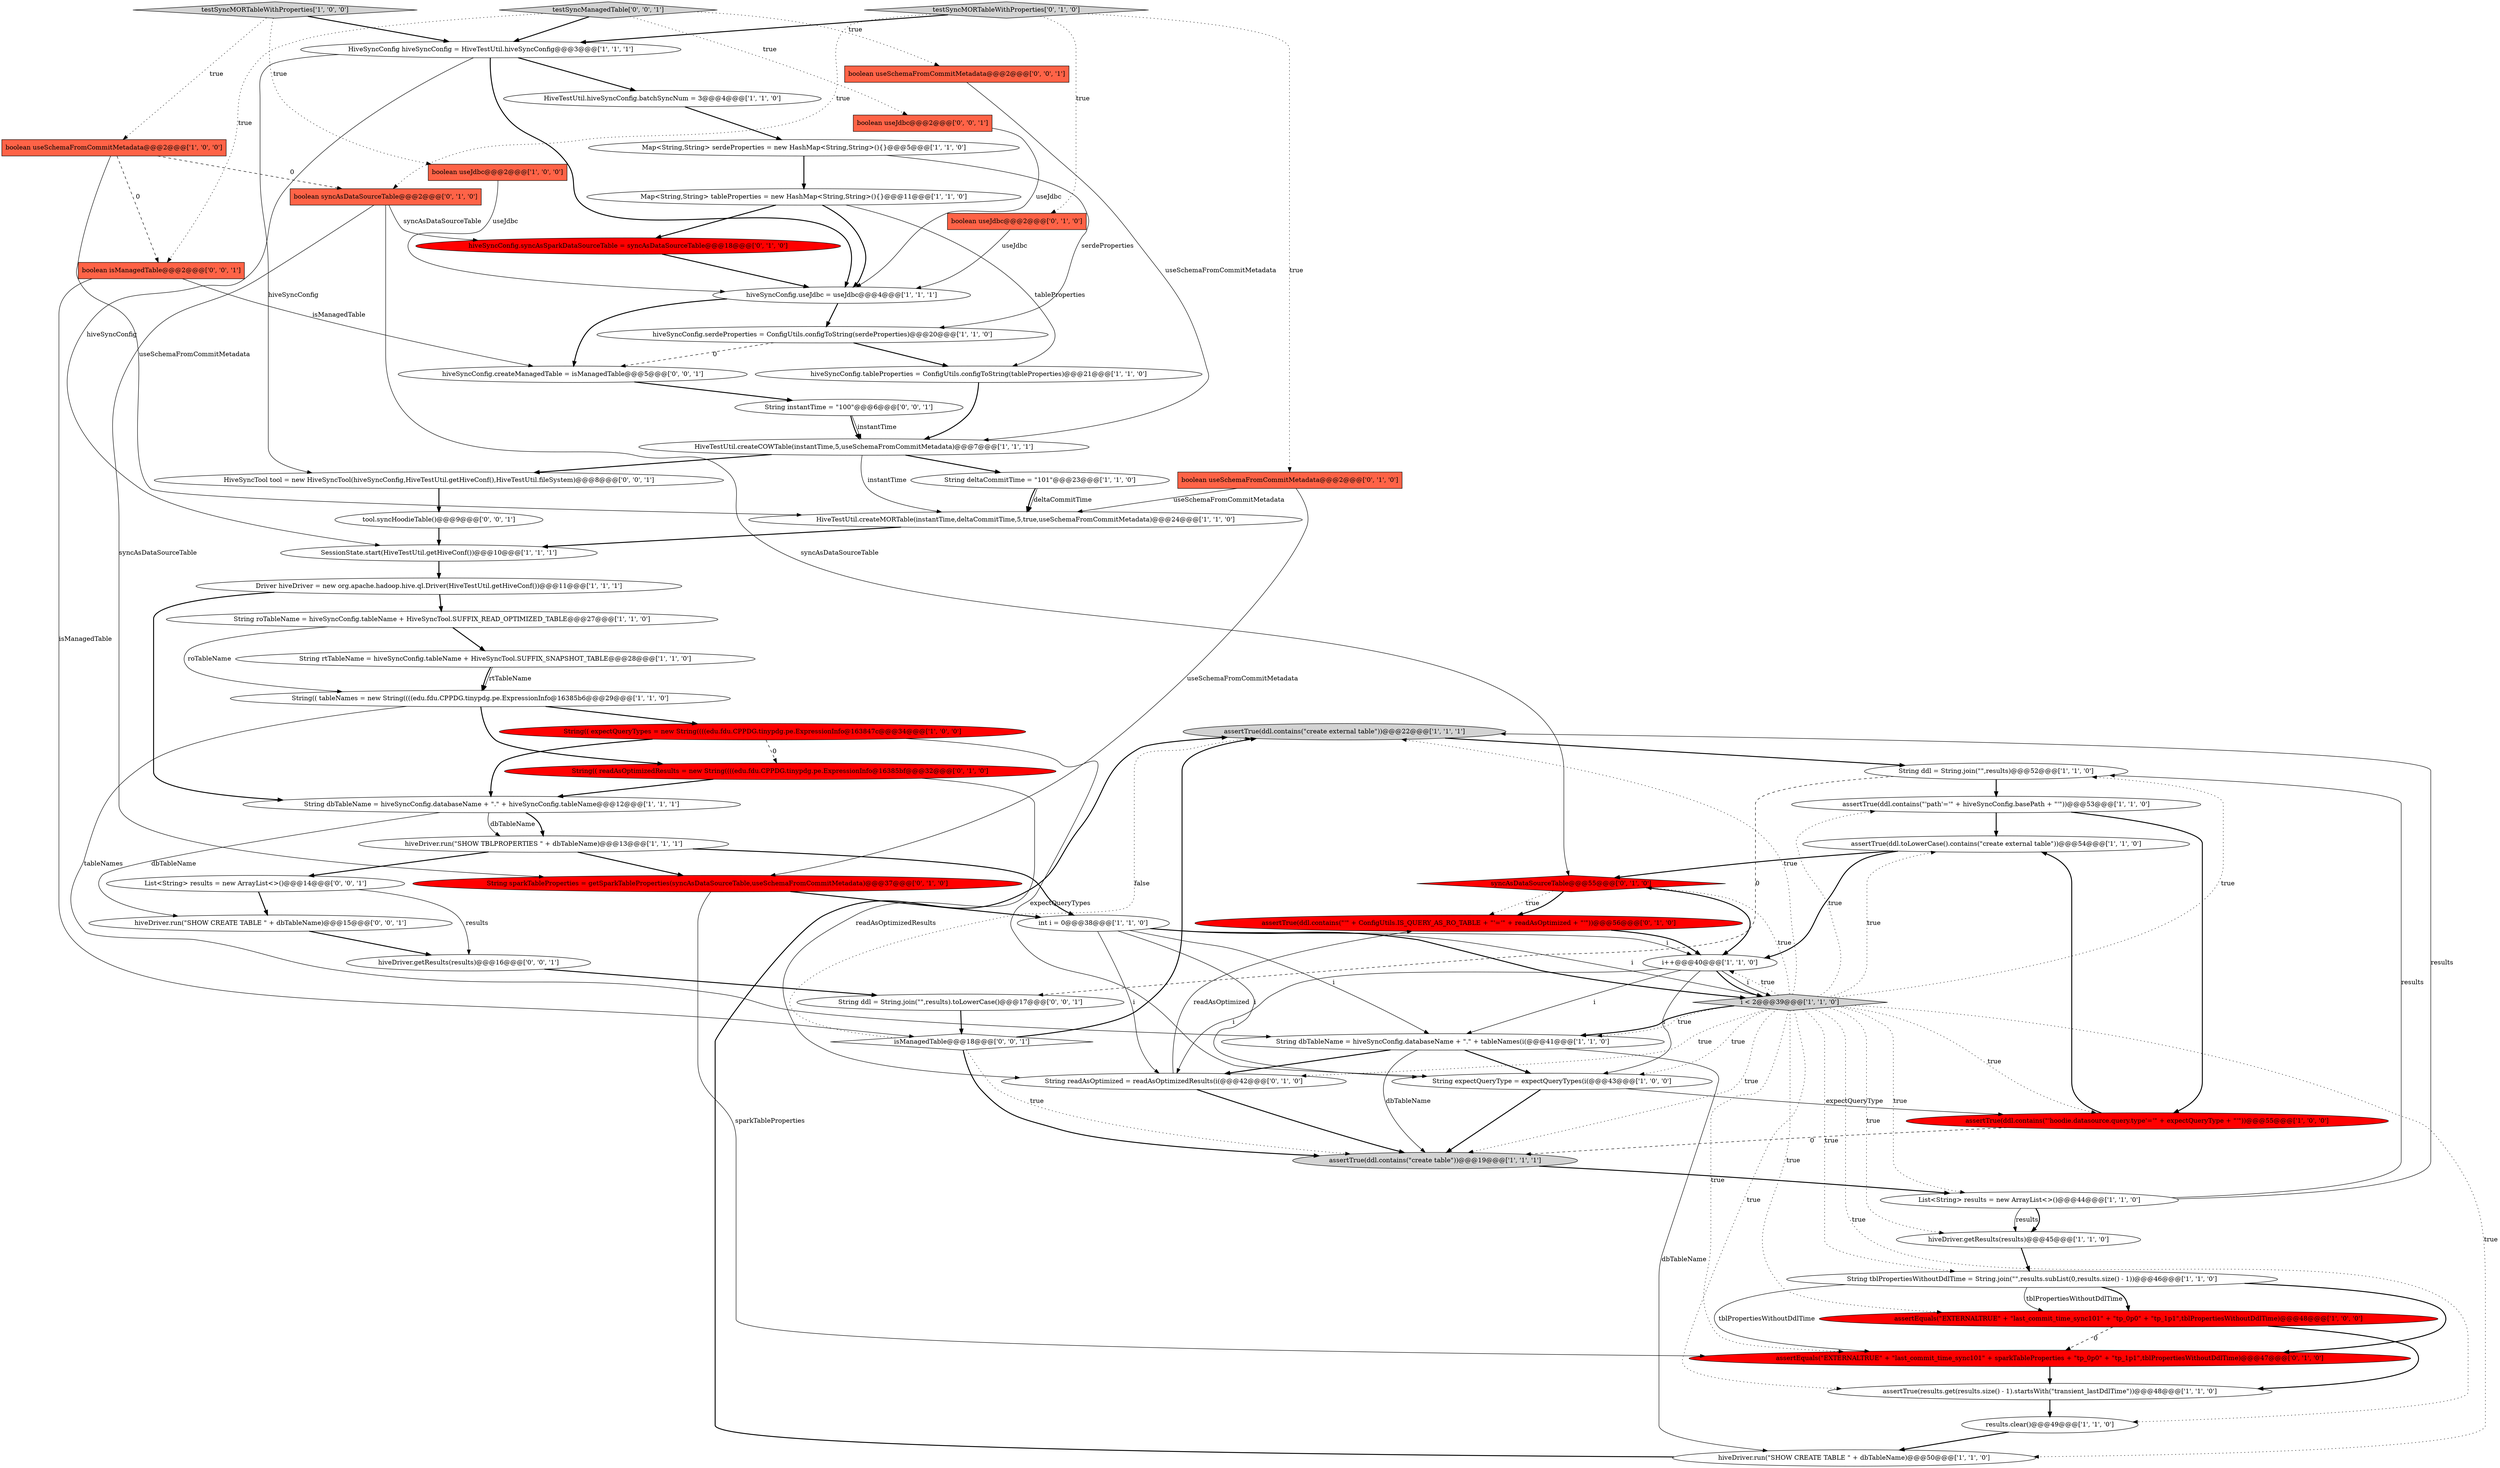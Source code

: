 digraph {
19 [style = filled, label = "assertTrue(ddl.contains(\"create external table\"))@@@22@@@['1', '1', '1']", fillcolor = lightgray, shape = ellipse image = "AAA0AAABBB1BBB"];
0 [style = filled, label = "boolean useJdbc@@@2@@@['1', '0', '0']", fillcolor = tomato, shape = box image = "AAA0AAABBB1BBB"];
21 [style = filled, label = "String dbTableName = hiveSyncConfig.databaseName + \".\" + tableNames(i(@@@41@@@['1', '1', '0']", fillcolor = white, shape = ellipse image = "AAA0AAABBB1BBB"];
33 [style = filled, label = "HiveTestUtil.hiveSyncConfig.batchSyncNum = 3@@@4@@@['1', '1', '0']", fillcolor = white, shape = ellipse image = "AAA0AAABBB1BBB"];
44 [style = filled, label = "assertEquals(\"EXTERNALTRUE\" + \"last_commit_time_sync101\" + sparkTableProperties + \"tp_0p0\" + \"tp_1p1\",tblPropertiesWithoutDdlTime)@@@47@@@['0', '1', '0']", fillcolor = red, shape = ellipse image = "AAA1AAABBB2BBB"];
45 [style = filled, label = "String readAsOptimized = readAsOptimizedResults(i(@@@42@@@['0', '1', '0']", fillcolor = white, shape = ellipse image = "AAA0AAABBB2BBB"];
43 [style = filled, label = "boolean syncAsDataSourceTable@@@2@@@['0', '1', '0']", fillcolor = tomato, shape = box image = "AAA1AAABBB2BBB"];
14 [style = filled, label = "SessionState.start(HiveTestUtil.getHiveConf())@@@10@@@['1', '1', '1']", fillcolor = white, shape = ellipse image = "AAA0AAABBB1BBB"];
62 [style = filled, label = "String ddl = String.join(\"\",results).toLowerCase()@@@17@@@['0', '0', '1']", fillcolor = white, shape = ellipse image = "AAA0AAABBB3BBB"];
48 [style = filled, label = "String sparkTableProperties = getSparkTableProperties(syncAsDataSourceTable,useSchemaFromCommitMetadata)@@@37@@@['0', '1', '0']", fillcolor = red, shape = ellipse image = "AAA1AAABBB2BBB"];
52 [style = filled, label = "testSyncManagedTable['0', '0', '1']", fillcolor = lightgray, shape = diamond image = "AAA0AAABBB3BBB"];
61 [style = filled, label = "tool.syncHoodieTable()@@@9@@@['0', '0', '1']", fillcolor = white, shape = ellipse image = "AAA0AAABBB3BBB"];
57 [style = filled, label = "hiveDriver.run(\"SHOW CREATE TABLE \" + dbTableName)@@@15@@@['0', '0', '1']", fillcolor = white, shape = ellipse image = "AAA0AAABBB3BBB"];
10 [style = filled, label = "assertTrue(ddl.contains(\"'path'='\" + hiveSyncConfig.basePath + \"'\"))@@@53@@@['1', '1', '0']", fillcolor = white, shape = ellipse image = "AAA0AAABBB1BBB"];
41 [style = filled, label = "syncAsDataSourceTable@@@55@@@['0', '1', '0']", fillcolor = red, shape = diamond image = "AAA1AAABBB2BBB"];
24 [style = filled, label = "assertTrue(ddl.toLowerCase().contains(\"create external table\"))@@@54@@@['1', '1', '0']", fillcolor = white, shape = ellipse image = "AAA0AAABBB1BBB"];
11 [style = filled, label = "Map<String,String> serdeProperties = new HashMap<String,String>(){}@@@5@@@['1', '1', '0']", fillcolor = white, shape = ellipse image = "AAA0AAABBB1BBB"];
12 [style = filled, label = "hiveDriver.run(\"SHOW CREATE TABLE \" + dbTableName)@@@50@@@['1', '1', '0']", fillcolor = white, shape = ellipse image = "AAA0AAABBB1BBB"];
51 [style = filled, label = "HiveSyncTool tool = new HiveSyncTool(hiveSyncConfig,HiveTestUtil.getHiveConf(),HiveTestUtil.fileSystem)@@@8@@@['0', '0', '1']", fillcolor = white, shape = ellipse image = "AAA0AAABBB3BBB"];
23 [style = filled, label = "hiveDriver.getResults(results)@@@45@@@['1', '1', '0']", fillcolor = white, shape = ellipse image = "AAA0AAABBB1BBB"];
5 [style = filled, label = "hiveSyncConfig.useJdbc = useJdbc@@@4@@@['1', '1', '1']", fillcolor = white, shape = ellipse image = "AAA0AAABBB1BBB"];
49 [style = filled, label = "assertTrue(ddl.contains(\"'\" + ConfigUtils.IS_QUERY_AS_RO_TABLE + \"'='\" + readAsOptimized + \"'\"))@@@56@@@['0', '1', '0']", fillcolor = red, shape = ellipse image = "AAA1AAABBB2BBB"];
54 [style = filled, label = "boolean useSchemaFromCommitMetadata@@@2@@@['0', '0', '1']", fillcolor = tomato, shape = box image = "AAA0AAABBB3BBB"];
22 [style = filled, label = "HiveTestUtil.createMORTable(instantTime,deltaCommitTime,5,true,useSchemaFromCommitMetadata)@@@24@@@['1', '1', '0']", fillcolor = white, shape = ellipse image = "AAA0AAABBB1BBB"];
3 [style = filled, label = "hiveSyncConfig.tableProperties = ConfigUtils.configToString(tableProperties)@@@21@@@['1', '1', '0']", fillcolor = white, shape = ellipse image = "AAA0AAABBB1BBB"];
6 [style = filled, label = "int i = 0@@@38@@@['1', '1', '0']", fillcolor = white, shape = ellipse image = "AAA0AAABBB1BBB"];
40 [style = filled, label = "hiveSyncConfig.syncAsSparkDataSourceTable = syncAsDataSourceTable@@@18@@@['0', '1', '0']", fillcolor = red, shape = ellipse image = "AAA1AAABBB2BBB"];
18 [style = filled, label = "Driver hiveDriver = new org.apache.hadoop.hive.ql.Driver(HiveTestUtil.getHiveConf())@@@11@@@['1', '1', '1']", fillcolor = white, shape = ellipse image = "AAA0AAABBB1BBB"];
46 [style = filled, label = "testSyncMORTableWithProperties['0', '1', '0']", fillcolor = lightgray, shape = diamond image = "AAA0AAABBB2BBB"];
56 [style = filled, label = "List<String> results = new ArrayList<>()@@@14@@@['0', '0', '1']", fillcolor = white, shape = ellipse image = "AAA0AAABBB3BBB"];
27 [style = filled, label = "HiveSyncConfig hiveSyncConfig = HiveTestUtil.hiveSyncConfig@@@3@@@['1', '1', '1']", fillcolor = white, shape = ellipse image = "AAA0AAABBB1BBB"];
20 [style = filled, label = "assertTrue(results.get(results.size() - 1).startsWith(\"transient_lastDdlTime\"))@@@48@@@['1', '1', '0']", fillcolor = white, shape = ellipse image = "AAA0AAABBB1BBB"];
25 [style = filled, label = "String rtTableName = hiveSyncConfig.tableName + HiveSyncTool.SUFFIX_SNAPSHOT_TABLE@@@28@@@['1', '1', '0']", fillcolor = white, shape = ellipse image = "AAA0AAABBB1BBB"];
55 [style = filled, label = "boolean useJdbc@@@2@@@['0', '0', '1']", fillcolor = tomato, shape = box image = "AAA0AAABBB3BBB"];
16 [style = filled, label = "Map<String,String> tableProperties = new HashMap<String,String>(){}@@@11@@@['1', '1', '0']", fillcolor = white, shape = ellipse image = "AAA0AAABBB1BBB"];
35 [style = filled, label = "hiveSyncConfig.serdeProperties = ConfigUtils.configToString(serdeProperties)@@@20@@@['1', '1', '0']", fillcolor = white, shape = ellipse image = "AAA0AAABBB1BBB"];
37 [style = filled, label = "String deltaCommitTime = \"101\"@@@23@@@['1', '1', '0']", fillcolor = white, shape = ellipse image = "AAA0AAABBB1BBB"];
28 [style = filled, label = "i++@@@40@@@['1', '1', '0']", fillcolor = white, shape = ellipse image = "AAA0AAABBB1BBB"];
60 [style = filled, label = "boolean isManagedTable@@@2@@@['0', '0', '1']", fillcolor = tomato, shape = box image = "AAA0AAABBB3BBB"];
31 [style = filled, label = "assertTrue(ddl.contains(\"'hoodie.datasource.query.type'='\" + expectQueryType + \"'\"))@@@55@@@['1', '0', '0']", fillcolor = red, shape = ellipse image = "AAA1AAABBB1BBB"];
59 [style = filled, label = "String instantTime = \"100\"@@@6@@@['0', '0', '1']", fillcolor = white, shape = ellipse image = "AAA0AAABBB3BBB"];
26 [style = filled, label = "HiveTestUtil.createCOWTable(instantTime,5,useSchemaFromCommitMetadata)@@@7@@@['1', '1', '1']", fillcolor = white, shape = ellipse image = "AAA0AAABBB1BBB"];
4 [style = filled, label = "assertTrue(ddl.contains(\"create table\"))@@@19@@@['1', '1', '1']", fillcolor = lightgray, shape = ellipse image = "AAA0AAABBB1BBB"];
1 [style = filled, label = "hiveDriver.run(\"SHOW TBLPROPERTIES \" + dbTableName)@@@13@@@['1', '1', '1']", fillcolor = white, shape = ellipse image = "AAA0AAABBB1BBB"];
32 [style = filled, label = "boolean useSchemaFromCommitMetadata@@@2@@@['1', '0', '0']", fillcolor = tomato, shape = box image = "AAA1AAABBB1BBB"];
58 [style = filled, label = "hiveDriver.getResults(results)@@@16@@@['0', '0', '1']", fillcolor = white, shape = ellipse image = "AAA0AAABBB3BBB"];
8 [style = filled, label = "String ddl = String.join(\"\",results)@@@52@@@['1', '1', '0']", fillcolor = white, shape = ellipse image = "AAA0AAABBB1BBB"];
9 [style = filled, label = "String(( expectQueryTypes = new String((((edu.fdu.CPPDG.tinypdg.pe.ExpressionInfo@163847c@@@34@@@['1', '0', '0']", fillcolor = red, shape = ellipse image = "AAA1AAABBB1BBB"];
17 [style = filled, label = "String dbTableName = hiveSyncConfig.databaseName + \".\" + hiveSyncConfig.tableName@@@12@@@['1', '1', '1']", fillcolor = white, shape = ellipse image = "AAA0AAABBB1BBB"];
50 [style = filled, label = "hiveSyncConfig.createManagedTable = isManagedTable@@@5@@@['0', '0', '1']", fillcolor = white, shape = ellipse image = "AAA0AAABBB3BBB"];
2 [style = filled, label = "String tblPropertiesWithoutDdlTime = String.join(\"\",results.subList(0,results.size() - 1))@@@46@@@['1', '1', '0']", fillcolor = white, shape = ellipse image = "AAA0AAABBB1BBB"];
7 [style = filled, label = "List<String> results = new ArrayList<>()@@@44@@@['1', '1', '0']", fillcolor = white, shape = ellipse image = "AAA0AAABBB1BBB"];
36 [style = filled, label = "i < 2@@@39@@@['1', '1', '0']", fillcolor = lightgray, shape = diamond image = "AAA0AAABBB1BBB"];
39 [style = filled, label = "boolean useSchemaFromCommitMetadata@@@2@@@['0', '1', '0']", fillcolor = tomato, shape = box image = "AAA0AAABBB2BBB"];
29 [style = filled, label = "String roTableName = hiveSyncConfig.tableName + HiveSyncTool.SUFFIX_READ_OPTIMIZED_TABLE@@@27@@@['1', '1', '0']", fillcolor = white, shape = ellipse image = "AAA0AAABBB1BBB"];
47 [style = filled, label = "String(( readAsOptimizedResults = new String((((edu.fdu.CPPDG.tinypdg.pe.ExpressionInfo@16385bf@@@32@@@['0', '1', '0']", fillcolor = red, shape = ellipse image = "AAA1AAABBB2BBB"];
38 [style = filled, label = "String expectQueryType = expectQueryTypes(i(@@@43@@@['1', '0', '0']", fillcolor = white, shape = ellipse image = "AAA0AAABBB1BBB"];
42 [style = filled, label = "boolean useJdbc@@@2@@@['0', '1', '0']", fillcolor = tomato, shape = box image = "AAA0AAABBB2BBB"];
30 [style = filled, label = "results.clear()@@@49@@@['1', '1', '0']", fillcolor = white, shape = ellipse image = "AAA0AAABBB1BBB"];
15 [style = filled, label = "testSyncMORTableWithProperties['1', '0', '0']", fillcolor = lightgray, shape = diamond image = "AAA0AAABBB1BBB"];
13 [style = filled, label = "assertEquals(\"EXTERNALTRUE\" + \"last_commit_time_sync101\" + \"tp_0p0\" + \"tp_1p1\",tblPropertiesWithoutDdlTime)@@@48@@@['1', '0', '0']", fillcolor = red, shape = ellipse image = "AAA1AAABBB1BBB"];
34 [style = filled, label = "String(( tableNames = new String((((edu.fdu.CPPDG.tinypdg.pe.ExpressionInfo@16385b6@@@29@@@['1', '1', '0']", fillcolor = white, shape = ellipse image = "AAA0AAABBB1BBB"];
53 [style = filled, label = "isManagedTable@@@18@@@['0', '0', '1']", fillcolor = white, shape = diamond image = "AAA0AAABBB3BBB"];
36->8 [style = dotted, label="true"];
6->38 [style = solid, label="i"];
8->10 [style = bold, label=""];
34->9 [style = bold, label=""];
37->22 [style = solid, label="deltaCommitTime"];
25->34 [style = bold, label=""];
52->27 [style = bold, label=""];
10->24 [style = bold, label=""];
7->19 [style = solid, label="results"];
38->4 [style = bold, label=""];
43->40 [style = solid, label="syncAsDataSourceTable"];
36->21 [style = dotted, label="true"];
57->58 [style = bold, label=""];
27->14 [style = solid, label="hiveSyncConfig"];
38->31 [style = solid, label="expectQueryType"];
36->38 [style = dotted, label="true"];
39->22 [style = solid, label="useSchemaFromCommitMetadata"];
26->51 [style = bold, label=""];
25->34 [style = solid, label="rtTableName"];
27->51 [style = solid, label="hiveSyncConfig"];
21->38 [style = bold, label=""];
41->28 [style = bold, label=""];
36->20 [style = dotted, label="true"];
53->19 [style = bold, label=""];
33->11 [style = bold, label=""];
58->62 [style = bold, label=""];
51->61 [style = bold, label=""];
62->53 [style = bold, label=""];
7->23 [style = solid, label="results"];
7->8 [style = solid, label="results"];
2->44 [style = bold, label=""];
32->43 [style = dashed, label="0"];
53->19 [style = dotted, label="false"];
2->13 [style = solid, label="tblPropertiesWithoutDdlTime"];
6->45 [style = solid, label="i"];
31->4 [style = dashed, label="0"];
41->49 [style = dotted, label="true"];
27->33 [style = bold, label=""];
27->5 [style = bold, label=""];
43->41 [style = solid, label="syncAsDataSourceTable"];
36->24 [style = dotted, label="true"];
36->13 [style = dotted, label="true"];
59->26 [style = bold, label=""];
6->36 [style = solid, label="i"];
11->16 [style = bold, label=""];
24->28 [style = bold, label=""];
16->40 [style = bold, label=""];
45->49 [style = solid, label="readAsOptimized"];
28->36 [style = bold, label=""];
10->31 [style = bold, label=""];
35->50 [style = dashed, label="0"];
34->47 [style = bold, label=""];
36->2 [style = dotted, label="true"];
9->17 [style = bold, label=""];
41->49 [style = bold, label=""];
56->57 [style = bold, label=""];
0->5 [style = solid, label="useJdbc"];
36->31 [style = dotted, label="true"];
13->44 [style = dashed, label="0"];
21->45 [style = bold, label=""];
36->7 [style = dotted, label="true"];
36->45 [style = dotted, label="true"];
40->5 [style = bold, label=""];
36->44 [style = dotted, label="true"];
44->20 [style = bold, label=""];
7->23 [style = bold, label=""];
11->35 [style = solid, label="serdeProperties"];
53->4 [style = dotted, label="true"];
21->12 [style = solid, label="dbTableName"];
47->45 [style = solid, label="readAsOptimizedResults"];
26->37 [style = bold, label=""];
14->18 [style = bold, label=""];
1->56 [style = bold, label=""];
54->26 [style = solid, label="useSchemaFromCommitMetadata"];
22->14 [style = bold, label=""];
59->26 [style = solid, label="instantTime"];
28->38 [style = solid, label="i"];
35->3 [style = bold, label=""];
17->1 [style = bold, label=""];
52->55 [style = dotted, label="true"];
6->28 [style = solid, label="i"];
43->48 [style = solid, label="syncAsDataSourceTable"];
31->24 [style = bold, label=""];
1->48 [style = bold, label=""];
55->5 [style = solid, label="useJdbc"];
3->26 [style = bold, label=""];
49->28 [style = bold, label=""];
8->62 [style = dashed, label="0"];
36->28 [style = dotted, label="true"];
48->6 [style = bold, label=""];
36->19 [style = dotted, label="true"];
15->0 [style = dotted, label="true"];
4->7 [style = bold, label=""];
24->41 [style = bold, label=""];
15->32 [style = dotted, label="true"];
37->22 [style = bold, label=""];
6->21 [style = solid, label="i"];
30->12 [style = bold, label=""];
1->6 [style = bold, label=""];
60->50 [style = solid, label="isManagedTable"];
52->60 [style = dotted, label="true"];
16->5 [style = bold, label=""];
23->2 [style = bold, label=""];
52->54 [style = dotted, label="true"];
36->23 [style = dotted, label="true"];
5->35 [style = bold, label=""];
36->30 [style = dotted, label="true"];
42->5 [style = solid, label="useJdbc"];
60->53 [style = solid, label="isManagedTable"];
39->48 [style = solid, label="useSchemaFromCommitMetadata"];
26->22 [style = solid, label="instantTime"];
36->41 [style = dotted, label="true"];
56->58 [style = solid, label="results"];
34->21 [style = solid, label="tableNames"];
9->38 [style = solid, label="expectQueryTypes"];
50->59 [style = bold, label=""];
28->36 [style = solid, label="i"];
18->17 [style = bold, label=""];
29->25 [style = bold, label=""];
32->22 [style = solid, label="useSchemaFromCommitMetadata"];
36->4 [style = dotted, label="true"];
36->12 [style = dotted, label="true"];
6->36 [style = bold, label=""];
19->8 [style = bold, label=""];
2->13 [style = bold, label=""];
45->4 [style = bold, label=""];
36->10 [style = dotted, label="true"];
9->47 [style = dashed, label="0"];
36->21 [style = bold, label=""];
32->60 [style = dashed, label="0"];
18->29 [style = bold, label=""];
21->4 [style = solid, label="dbTableName"];
28->21 [style = solid, label="i"];
48->44 [style = solid, label="sparkTableProperties"];
28->45 [style = solid, label="i"];
29->34 [style = solid, label="roTableName"];
61->14 [style = bold, label=""];
17->1 [style = solid, label="dbTableName"];
46->27 [style = bold, label=""];
46->39 [style = dotted, label="true"];
16->3 [style = solid, label="tableProperties"];
46->42 [style = dotted, label="true"];
17->57 [style = solid, label="dbTableName"];
53->4 [style = bold, label=""];
47->17 [style = bold, label=""];
12->19 [style = bold, label=""];
20->30 [style = bold, label=""];
5->50 [style = bold, label=""];
15->27 [style = bold, label=""];
2->44 [style = solid, label="tblPropertiesWithoutDdlTime"];
46->43 [style = dotted, label="true"];
13->20 [style = bold, label=""];
}
